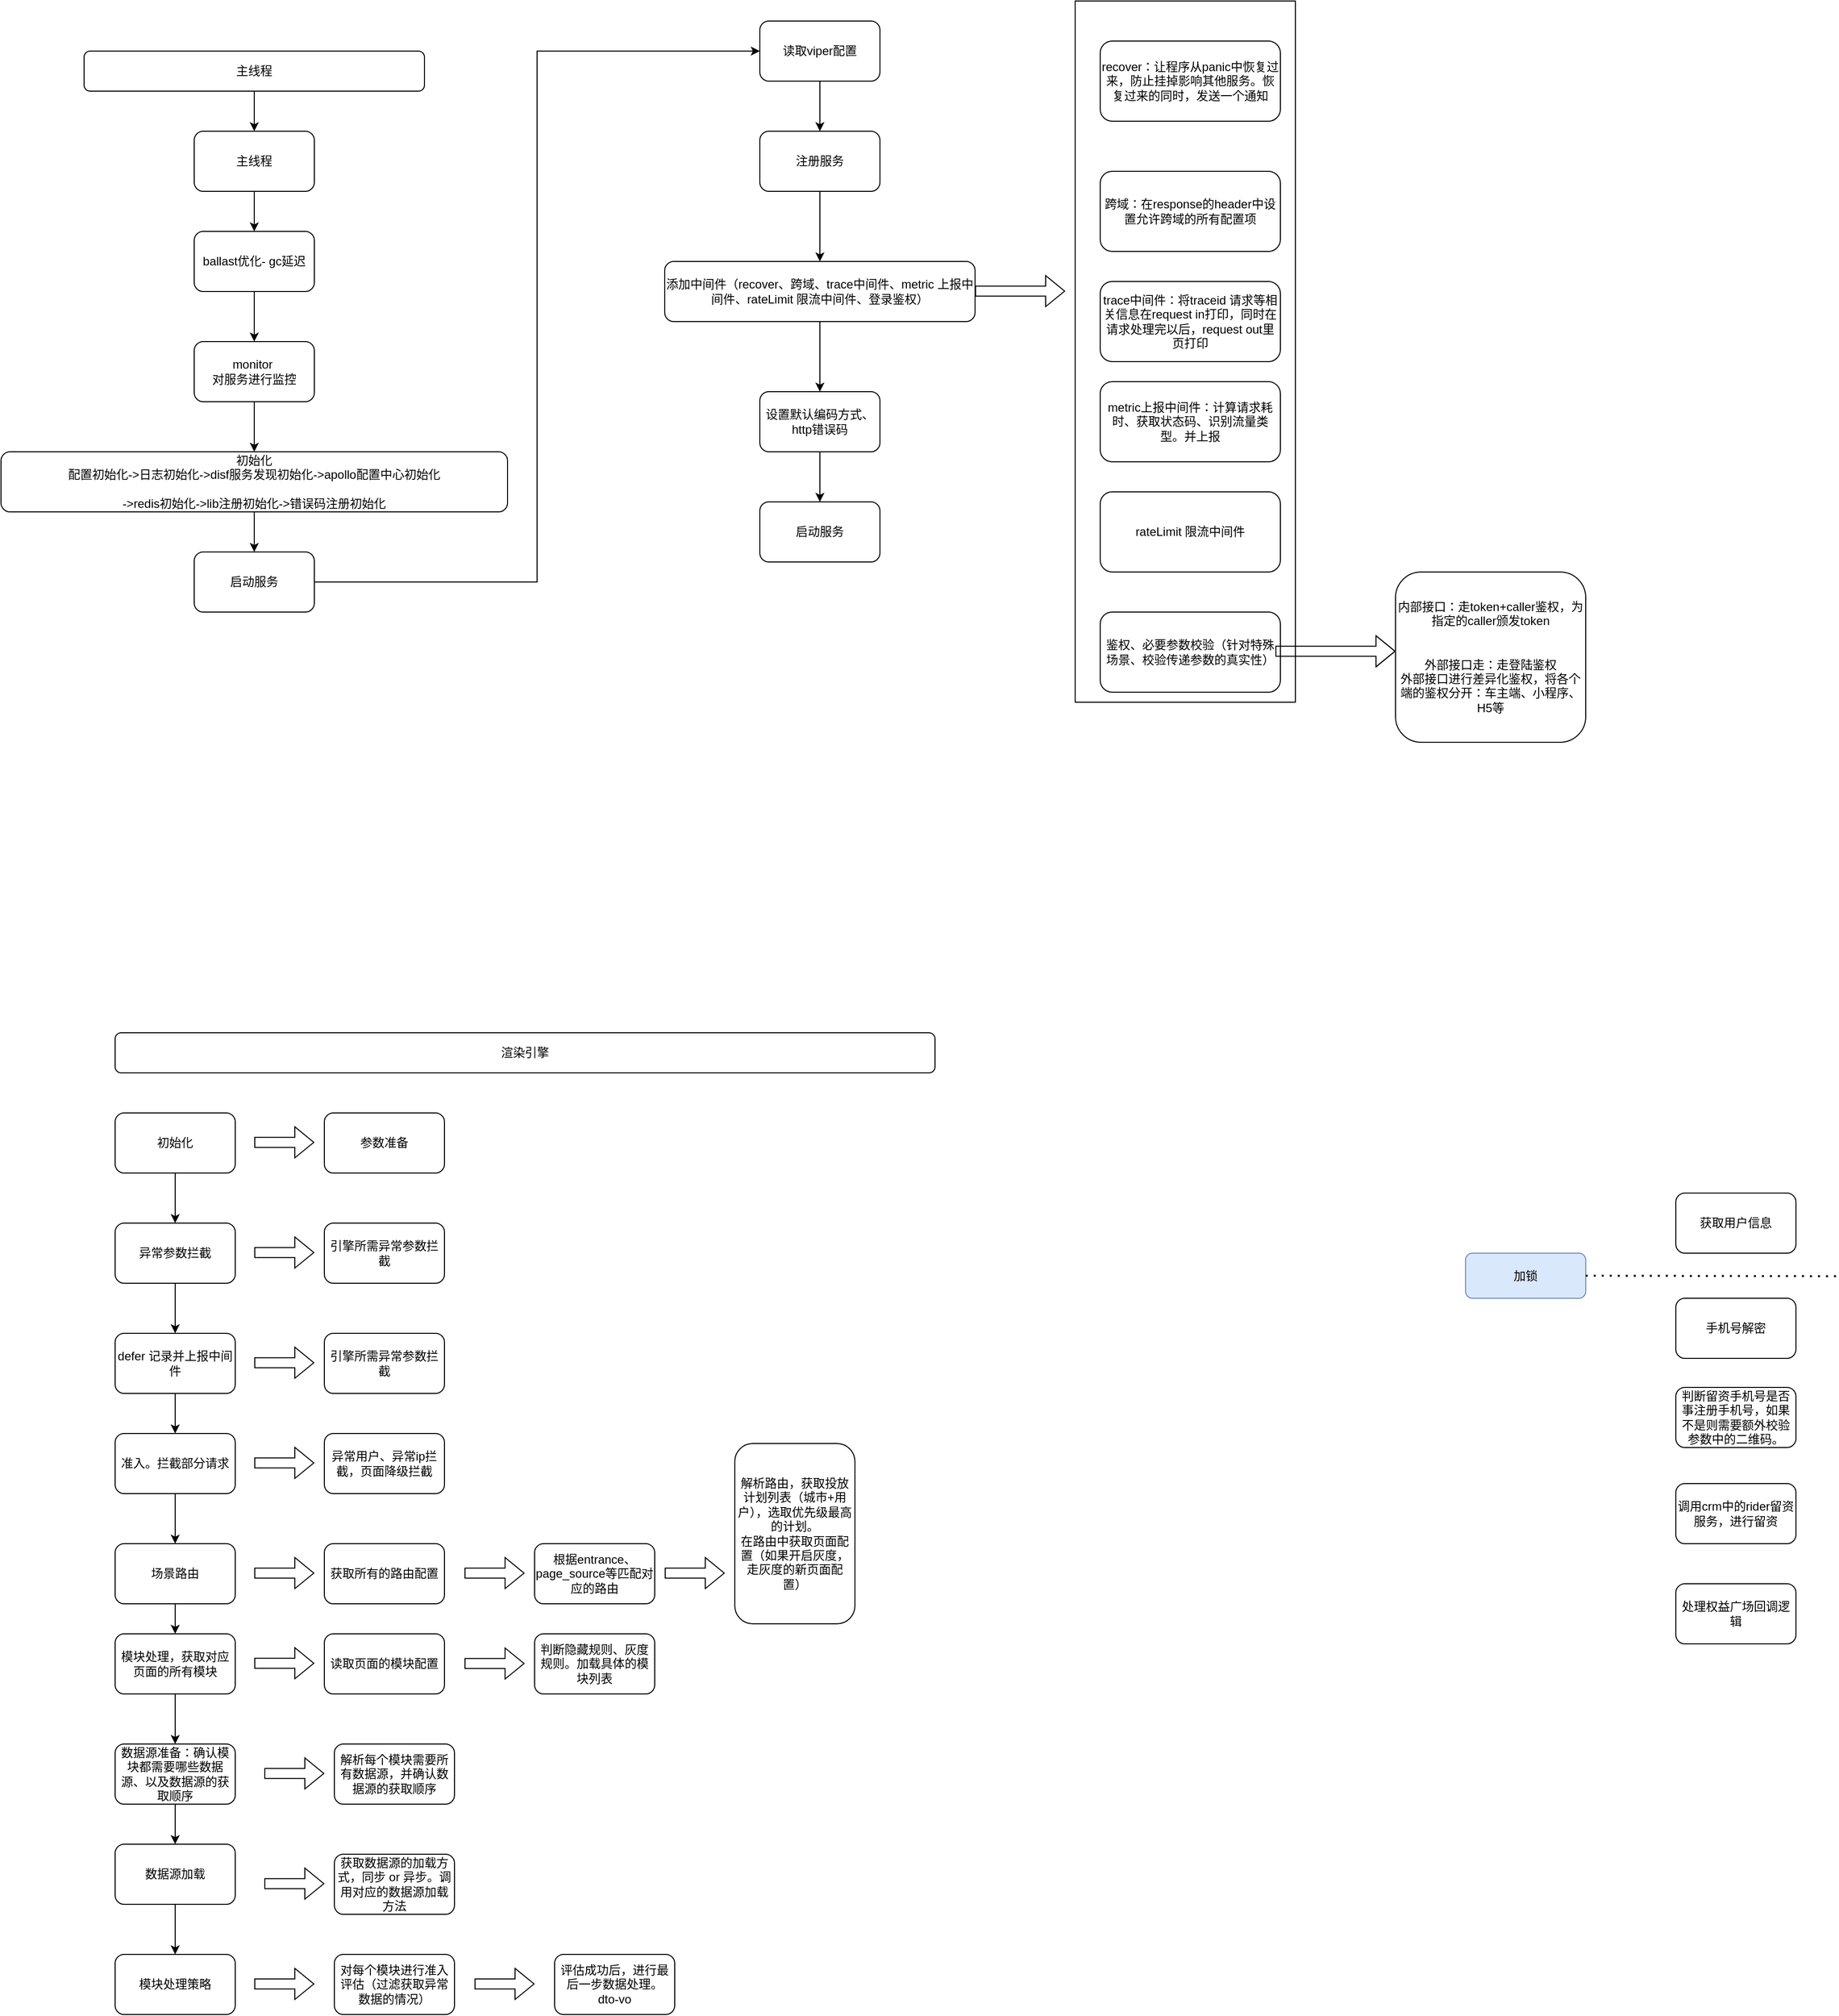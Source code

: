<mxfile version="24.4.10" type="github">
  <diagram name="第 1 页" id="m2qNsplwGHYHztVNJcIK">
    <mxGraphModel dx="1080" dy="685" grid="1" gridSize="10" guides="1" tooltips="1" connect="1" arrows="1" fold="1" page="1" pageScale="1" pageWidth="827" pageHeight="1169" math="0" shadow="0">
      <root>
        <mxCell id="0" />
        <mxCell id="1" parent="0" />
        <mxCell id="95k89rPFp5nztIDtfaFW-7" value="" style="rounded=0;whiteSpace=wrap;html=1;" parent="1" vertex="1">
          <mxGeometry x="1290" y="310" width="220" height="700" as="geometry" />
        </mxCell>
        <mxCell id="81ZPTf6w29WsHrpijZJo-10" style="edgeStyle=orthogonalEdgeStyle;rounded=0;orthogonalLoop=1;jettySize=auto;html=1;exitX=0.5;exitY=1;exitDx=0;exitDy=0;" parent="1" source="81ZPTf6w29WsHrpijZJo-3" target="81ZPTf6w29WsHrpijZJo-5" edge="1">
          <mxGeometry relative="1" as="geometry" />
        </mxCell>
        <mxCell id="81ZPTf6w29WsHrpijZJo-3" value="主线程" style="rounded=1;whiteSpace=wrap;html=1;" parent="1" vertex="1">
          <mxGeometry x="300" y="360" width="340" height="40" as="geometry" />
        </mxCell>
        <mxCell id="81ZPTf6w29WsHrpijZJo-12" style="edgeStyle=orthogonalEdgeStyle;rounded=0;orthogonalLoop=1;jettySize=auto;html=1;exitX=0.5;exitY=1;exitDx=0;exitDy=0;entryX=0.5;entryY=0;entryDx=0;entryDy=0;" parent="1" source="81ZPTf6w29WsHrpijZJo-4" target="81ZPTf6w29WsHrpijZJo-7" edge="1">
          <mxGeometry relative="1" as="geometry" />
        </mxCell>
        <mxCell id="81ZPTf6w29WsHrpijZJo-4" value="ballast优化- gc延迟" style="rounded=1;whiteSpace=wrap;html=1;" parent="1" vertex="1">
          <mxGeometry x="410" y="540" width="120" height="60" as="geometry" />
        </mxCell>
        <mxCell id="81ZPTf6w29WsHrpijZJo-11" style="edgeStyle=orthogonalEdgeStyle;rounded=0;orthogonalLoop=1;jettySize=auto;html=1;exitX=0.5;exitY=1;exitDx=0;exitDy=0;entryX=0.5;entryY=0;entryDx=0;entryDy=0;" parent="1" source="81ZPTf6w29WsHrpijZJo-5" target="81ZPTf6w29WsHrpijZJo-4" edge="1">
          <mxGeometry relative="1" as="geometry" />
        </mxCell>
        <mxCell id="81ZPTf6w29WsHrpijZJo-5" value="主线程" style="rounded=1;whiteSpace=wrap;html=1;" parent="1" vertex="1">
          <mxGeometry x="410" y="440" width="120" height="60" as="geometry" />
        </mxCell>
        <mxCell id="81ZPTf6w29WsHrpijZJo-19" style="edgeStyle=orthogonalEdgeStyle;rounded=0;orthogonalLoop=1;jettySize=auto;html=1;exitX=0.5;exitY=1;exitDx=0;exitDy=0;" parent="1" source="81ZPTf6w29WsHrpijZJo-6" target="81ZPTf6w29WsHrpijZJo-15" edge="1">
          <mxGeometry relative="1" as="geometry" />
        </mxCell>
        <mxCell id="81ZPTf6w29WsHrpijZJo-6" value="读取viper配置" style="rounded=1;whiteSpace=wrap;html=1;" parent="1" vertex="1">
          <mxGeometry x="975" y="330" width="120" height="60" as="geometry" />
        </mxCell>
        <mxCell id="81ZPTf6w29WsHrpijZJo-13" style="edgeStyle=orthogonalEdgeStyle;rounded=0;orthogonalLoop=1;jettySize=auto;html=1;exitX=0.5;exitY=1;exitDx=0;exitDy=0;entryX=0.5;entryY=0;entryDx=0;entryDy=0;" parent="1" source="81ZPTf6w29WsHrpijZJo-7" target="81ZPTf6w29WsHrpijZJo-8" edge="1">
          <mxGeometry relative="1" as="geometry" />
        </mxCell>
        <mxCell id="81ZPTf6w29WsHrpijZJo-7" value="monitor&amp;nbsp;&lt;div&gt;对服务进行监控&lt;/div&gt;" style="rounded=1;whiteSpace=wrap;html=1;" parent="1" vertex="1">
          <mxGeometry x="410" y="650" width="120" height="60" as="geometry" />
        </mxCell>
        <mxCell id="81ZPTf6w29WsHrpijZJo-14" style="edgeStyle=orthogonalEdgeStyle;rounded=0;orthogonalLoop=1;jettySize=auto;html=1;exitX=0.5;exitY=1;exitDx=0;exitDy=0;" parent="1" source="81ZPTf6w29WsHrpijZJo-8" target="81ZPTf6w29WsHrpijZJo-9" edge="1">
          <mxGeometry relative="1" as="geometry" />
        </mxCell>
        <mxCell id="81ZPTf6w29WsHrpijZJo-8" value="初始化&lt;div&gt;&lt;div&gt;配置初始化-&amp;gt;日志初始化-&amp;gt;disf服务发现初始化-&amp;gt;apollo配置中心初始化&lt;/div&gt;&lt;div&gt;&amp;nbsp; &amp;nbsp;&amp;nbsp;&lt;/div&gt;&lt;div&gt;-&amp;gt;redis初始化-&amp;gt;lib注册初始化-&amp;gt;错误码注册初始化&lt;/div&gt;&lt;/div&gt;" style="rounded=1;whiteSpace=wrap;html=1;" parent="1" vertex="1">
          <mxGeometry x="217" y="760" width="506" height="60" as="geometry" />
        </mxCell>
        <mxCell id="81ZPTf6w29WsHrpijZJo-18" style="rounded=0;orthogonalLoop=1;jettySize=auto;html=1;exitX=1;exitY=0.5;exitDx=0;exitDy=0;entryX=0;entryY=0.5;entryDx=0;entryDy=0;edgeStyle=orthogonalEdgeStyle;" parent="1" source="81ZPTf6w29WsHrpijZJo-9" target="81ZPTf6w29WsHrpijZJo-6" edge="1">
          <mxGeometry relative="1" as="geometry" />
        </mxCell>
        <mxCell id="81ZPTf6w29WsHrpijZJo-9" value="启动服务" style="rounded=1;whiteSpace=wrap;html=1;" parent="1" vertex="1">
          <mxGeometry x="410" y="860" width="120" height="60" as="geometry" />
        </mxCell>
        <mxCell id="81ZPTf6w29WsHrpijZJo-20" style="edgeStyle=orthogonalEdgeStyle;rounded=0;orthogonalLoop=1;jettySize=auto;html=1;exitX=0.5;exitY=1;exitDx=0;exitDy=0;" parent="1" source="81ZPTf6w29WsHrpijZJo-15" target="81ZPTf6w29WsHrpijZJo-16" edge="1">
          <mxGeometry relative="1" as="geometry" />
        </mxCell>
        <mxCell id="81ZPTf6w29WsHrpijZJo-15" value="注册服务" style="rounded=1;whiteSpace=wrap;html=1;" parent="1" vertex="1">
          <mxGeometry x="975" y="440" width="120" height="60" as="geometry" />
        </mxCell>
        <mxCell id="81ZPTf6w29WsHrpijZJo-21" style="edgeStyle=orthogonalEdgeStyle;rounded=0;orthogonalLoop=1;jettySize=auto;html=1;exitX=0.5;exitY=1;exitDx=0;exitDy=0;entryX=0.5;entryY=0;entryDx=0;entryDy=0;" parent="1" source="81ZPTf6w29WsHrpijZJo-16" target="81ZPTf6w29WsHrpijZJo-17" edge="1">
          <mxGeometry relative="1" as="geometry" />
        </mxCell>
        <mxCell id="81ZPTf6w29WsHrpijZJo-16" value="添加中间件（recover、跨域、trace中间件、metric 上报中间件、rateLimit 限流中间件、登录鉴权）" style="rounded=1;whiteSpace=wrap;html=1;" parent="1" vertex="1">
          <mxGeometry x="880" y="570" width="310" height="60" as="geometry" />
        </mxCell>
        <mxCell id="gUGXTbBGe3uuQuenIkA3-2" style="edgeStyle=orthogonalEdgeStyle;rounded=0;orthogonalLoop=1;jettySize=auto;html=1;exitX=0.5;exitY=1;exitDx=0;exitDy=0;" parent="1" source="81ZPTf6w29WsHrpijZJo-17" target="gUGXTbBGe3uuQuenIkA3-1" edge="1">
          <mxGeometry relative="1" as="geometry" />
        </mxCell>
        <mxCell id="81ZPTf6w29WsHrpijZJo-17" value="设置默认编码方式、http错误码" style="rounded=1;whiteSpace=wrap;html=1;" parent="1" vertex="1">
          <mxGeometry x="975" y="700" width="120" height="60" as="geometry" />
        </mxCell>
        <mxCell id="gUGXTbBGe3uuQuenIkA3-1" value="启动服务" style="rounded=1;whiteSpace=wrap;html=1;" parent="1" vertex="1">
          <mxGeometry x="975" y="810" width="120" height="60" as="geometry" />
        </mxCell>
        <mxCell id="gUGXTbBGe3uuQuenIkA3-3" value="渲染引擎" style="rounded=1;whiteSpace=wrap;html=1;" parent="1" vertex="1">
          <mxGeometry x="331" y="1340" width="819" height="40" as="geometry" />
        </mxCell>
        <mxCell id="gUGXTbBGe3uuQuenIkA3-8" value="" style="shape=flexArrow;endArrow=classic;html=1;rounded=0;" parent="1" edge="1">
          <mxGeometry width="50" height="50" relative="1" as="geometry">
            <mxPoint x="1190" y="599.58" as="sourcePoint" />
            <mxPoint x="1280" y="599.58" as="targetPoint" />
          </mxGeometry>
        </mxCell>
        <mxCell id="gUGXTbBGe3uuQuenIkA3-9" value="recover：让程序从panic中恢复过来，防止挂掉影响其他服务。恢复过来的同时，发送一个通知" style="rounded=1;whiteSpace=wrap;html=1;" parent="1" vertex="1">
          <mxGeometry x="1315" y="350" width="180" height="80" as="geometry" />
        </mxCell>
        <mxCell id="gUGXTbBGe3uuQuenIkA3-10" value="trace中间件：将traceid 请求等相关信息在request in打印，同时在请求处理完以后，request out里页打印" style="rounded=1;whiteSpace=wrap;html=1;" parent="1" vertex="1">
          <mxGeometry x="1315" y="590" width="180" height="80" as="geometry" />
        </mxCell>
        <mxCell id="gUGXTbBGe3uuQuenIkA3-11" value="跨域：在response的header中设置允许跨域的所有配置项" style="rounded=1;whiteSpace=wrap;html=1;" parent="1" vertex="1">
          <mxGeometry x="1315" y="480" width="180" height="80" as="geometry" />
        </mxCell>
        <mxCell id="95k89rPFp5nztIDtfaFW-2" value="metric上报中间件：计算请求耗时、获取状态码、识别流量类型。并上报" style="rounded=1;whiteSpace=wrap;html=1;" parent="1" vertex="1">
          <mxGeometry x="1315" y="690" width="180" height="80" as="geometry" />
        </mxCell>
        <mxCell id="95k89rPFp5nztIDtfaFW-3" value="rateLimit 限流中间件" style="rounded=1;whiteSpace=wrap;html=1;" parent="1" vertex="1">
          <mxGeometry x="1315" y="800" width="180" height="80" as="geometry" />
        </mxCell>
        <mxCell id="95k89rPFp5nztIDtfaFW-4" value="鉴权、必要参数校验（针对特殊场景、校验传递参数的真实性）" style="rounded=1;whiteSpace=wrap;html=1;" parent="1" vertex="1">
          <mxGeometry x="1315" y="920" width="180" height="80" as="geometry" />
        </mxCell>
        <mxCell id="95k89rPFp5nztIDtfaFW-5" value="" style="shape=flexArrow;endArrow=classic;html=1;rounded=0;" parent="1" edge="1">
          <mxGeometry width="50" height="50" relative="1" as="geometry">
            <mxPoint x="1490" y="959.17" as="sourcePoint" />
            <mxPoint x="1610" y="959.17" as="targetPoint" />
            <Array as="points">
              <mxPoint x="1505" y="959.17" />
            </Array>
          </mxGeometry>
        </mxCell>
        <mxCell id="95k89rPFp5nztIDtfaFW-6" value="内部接口：走token+caller鉴权，为指定的caller颁发token&lt;div&gt;&lt;span style=&quot;background-color: initial;&quot;&gt;&lt;br&gt;&lt;/span&gt;&lt;/div&gt;&lt;div&gt;&lt;span style=&quot;background-color: initial;&quot;&gt;&lt;br&gt;&lt;/span&gt;&lt;/div&gt;&lt;div&gt;&lt;span style=&quot;background-color: initial;&quot;&gt;外部接口走：走登陆鉴权&lt;/span&gt;&lt;div&gt;外部接口进行差异化鉴权，将各个端的鉴权分开：车主端、小程序、H5等&lt;/div&gt;&lt;/div&gt;" style="rounded=1;whiteSpace=wrap;html=1;" parent="1" vertex="1">
          <mxGeometry x="1610" y="880" width="190" height="170" as="geometry" />
        </mxCell>
        <mxCell id="95k89rPFp5nztIDtfaFW-16" style="edgeStyle=orthogonalEdgeStyle;rounded=0;orthogonalLoop=1;jettySize=auto;html=1;exitX=0.5;exitY=1;exitDx=0;exitDy=0;" parent="1" source="95k89rPFp5nztIDtfaFW-9" target="95k89rPFp5nztIDtfaFW-10" edge="1">
          <mxGeometry relative="1" as="geometry" />
        </mxCell>
        <mxCell id="95k89rPFp5nztIDtfaFW-9" value="初始化" style="rounded=1;whiteSpace=wrap;html=1;" parent="1" vertex="1">
          <mxGeometry x="331" y="1420" width="120" height="60" as="geometry" />
        </mxCell>
        <mxCell id="95k89rPFp5nztIDtfaFW-17" style="edgeStyle=orthogonalEdgeStyle;rounded=0;orthogonalLoop=1;jettySize=auto;html=1;exitX=0.5;exitY=1;exitDx=0;exitDy=0;" parent="1" source="95k89rPFp5nztIDtfaFW-10" target="95k89rPFp5nztIDtfaFW-11" edge="1">
          <mxGeometry relative="1" as="geometry" />
        </mxCell>
        <mxCell id="95k89rPFp5nztIDtfaFW-10" value="异常参数拦截" style="rounded=1;whiteSpace=wrap;html=1;" parent="1" vertex="1">
          <mxGeometry x="331" y="1530" width="120" height="60" as="geometry" />
        </mxCell>
        <mxCell id="95k89rPFp5nztIDtfaFW-18" style="edgeStyle=orthogonalEdgeStyle;rounded=0;orthogonalLoop=1;jettySize=auto;html=1;exitX=0.5;exitY=1;exitDx=0;exitDy=0;" parent="1" source="95k89rPFp5nztIDtfaFW-11" target="95k89rPFp5nztIDtfaFW-12" edge="1">
          <mxGeometry relative="1" as="geometry" />
        </mxCell>
        <mxCell id="95k89rPFp5nztIDtfaFW-11" value="defer 记录并上报中间件" style="rounded=1;whiteSpace=wrap;html=1;" parent="1" vertex="1">
          <mxGeometry x="331" y="1640" width="120" height="60" as="geometry" />
        </mxCell>
        <mxCell id="95k89rPFp5nztIDtfaFW-19" style="edgeStyle=orthogonalEdgeStyle;rounded=0;orthogonalLoop=1;jettySize=auto;html=1;exitX=0.5;exitY=1;exitDx=0;exitDy=0;" parent="1" source="95k89rPFp5nztIDtfaFW-12" target="95k89rPFp5nztIDtfaFW-13" edge="1">
          <mxGeometry relative="1" as="geometry" />
        </mxCell>
        <mxCell id="95k89rPFp5nztIDtfaFW-12" value="准入。拦截部分请求&lt;span style=&quot;color: rgba(0, 0, 0, 0); font-family: monospace; font-size: 0px; text-align: start; text-wrap: nowrap;&quot;&gt;%3CmxGraphModel%3E%3Croot%3E%3CmxCell%20id%3D%220%22%2F%3E%3CmxCell%20id%3D%221%22%20parent%3D%220%22%2F%3E%3CmxCell%20id%3D%222%22%20value%3D%22defer%20%E8%AE%B0%E5%BD%95%E5%B9%B6%E4%B8%8A%E6%8A%A5%E4%B8%AD%E9%97%B4%E4%BB%B6%22%20style%3D%22rounded%3D1%3BwhiteSpace%3Dwrap%3Bhtml%3D1%3B%22%20vertex%3D%221%22%20parent%3D%221%22%3E%3CmxGeometry%20x%3D%22680%22%20y%3D%221420%22%20width%3D%22120%22%20height%3D%2260%22%20as%3D%22geometry%22%2F%3E%3C%2FmxCell%3E%3C%2Froot%3E%3C%2FmxGraphModel%3E&lt;/span&gt;" style="rounded=1;whiteSpace=wrap;html=1;" parent="1" vertex="1">
          <mxGeometry x="331" y="1740" width="120" height="60" as="geometry" />
        </mxCell>
        <mxCell id="95k89rPFp5nztIDtfaFW-20" style="edgeStyle=orthogonalEdgeStyle;rounded=0;orthogonalLoop=1;jettySize=auto;html=1;exitX=0.5;exitY=1;exitDx=0;exitDy=0;" parent="1" source="95k89rPFp5nztIDtfaFW-13" target="95k89rPFp5nztIDtfaFW-14" edge="1">
          <mxGeometry relative="1" as="geometry" />
        </mxCell>
        <mxCell id="95k89rPFp5nztIDtfaFW-13" value="场景路由" style="rounded=1;whiteSpace=wrap;html=1;" parent="1" vertex="1">
          <mxGeometry x="331" y="1850" width="120" height="60" as="geometry" />
        </mxCell>
        <mxCell id="95k89rPFp5nztIDtfaFW-21" style="edgeStyle=orthogonalEdgeStyle;rounded=0;orthogonalLoop=1;jettySize=auto;html=1;exitX=0.5;exitY=1;exitDx=0;exitDy=0;" parent="1" source="95k89rPFp5nztIDtfaFW-14" target="95k89rPFp5nztIDtfaFW-22" edge="1">
          <mxGeometry relative="1" as="geometry">
            <mxPoint x="391.0" y="2050" as="targetPoint" />
          </mxGeometry>
        </mxCell>
        <mxCell id="95k89rPFp5nztIDtfaFW-14" value="模块处理，获取对应页面的所有模块" style="rounded=1;whiteSpace=wrap;html=1;" parent="1" vertex="1">
          <mxGeometry x="331" y="1940" width="120" height="60" as="geometry" />
        </mxCell>
        <mxCell id="95k89rPFp5nztIDtfaFW-25" style="edgeStyle=orthogonalEdgeStyle;rounded=0;orthogonalLoop=1;jettySize=auto;html=1;exitX=0.5;exitY=1;exitDx=0;exitDy=0;" parent="1" source="95k89rPFp5nztIDtfaFW-22" target="95k89rPFp5nztIDtfaFW-24" edge="1">
          <mxGeometry relative="1" as="geometry" />
        </mxCell>
        <mxCell id="95k89rPFp5nztIDtfaFW-22" value="数据源准备：确认模块都需要哪些数据源、以及数据源的获取顺序" style="rounded=1;whiteSpace=wrap;html=1;" parent="1" vertex="1">
          <mxGeometry x="331" y="2050" width="120" height="60" as="geometry" />
        </mxCell>
        <mxCell id="95k89rPFp5nztIDtfaFW-27" style="edgeStyle=orthogonalEdgeStyle;rounded=0;orthogonalLoop=1;jettySize=auto;html=1;exitX=0.5;exitY=1;exitDx=0;exitDy=0;" parent="1" source="95k89rPFp5nztIDtfaFW-24" target="95k89rPFp5nztIDtfaFW-26" edge="1">
          <mxGeometry relative="1" as="geometry" />
        </mxCell>
        <mxCell id="95k89rPFp5nztIDtfaFW-24" value="数据源加载" style="rounded=1;whiteSpace=wrap;html=1;" parent="1" vertex="1">
          <mxGeometry x="331" y="2150" width="120" height="60" as="geometry" />
        </mxCell>
        <mxCell id="95k89rPFp5nztIDtfaFW-26" value="模块处理策略" style="rounded=1;whiteSpace=wrap;html=1;" parent="1" vertex="1">
          <mxGeometry x="331" y="2260" width="120" height="60" as="geometry" />
        </mxCell>
        <mxCell id="95k89rPFp5nztIDtfaFW-29" value="" style="shape=flexArrow;endArrow=classic;html=1;rounded=0;" parent="1" edge="1">
          <mxGeometry width="50" height="50" relative="1" as="geometry">
            <mxPoint x="470" y="1449.33" as="sourcePoint" />
            <mxPoint x="530" y="1449.33" as="targetPoint" />
          </mxGeometry>
        </mxCell>
        <mxCell id="95k89rPFp5nztIDtfaFW-30" value="参数准备" style="rounded=1;whiteSpace=wrap;html=1;" parent="1" vertex="1">
          <mxGeometry x="540" y="1420" width="120" height="60" as="geometry" />
        </mxCell>
        <mxCell id="95k89rPFp5nztIDtfaFW-31" value="" style="shape=flexArrow;endArrow=classic;html=1;rounded=0;" parent="1" edge="1">
          <mxGeometry width="50" height="50" relative="1" as="geometry">
            <mxPoint x="470" y="1559.33" as="sourcePoint" />
            <mxPoint x="530" y="1559.33" as="targetPoint" />
          </mxGeometry>
        </mxCell>
        <mxCell id="95k89rPFp5nztIDtfaFW-32" value="引擎所需异常参数拦截" style="rounded=1;whiteSpace=wrap;html=1;" parent="1" vertex="1">
          <mxGeometry x="540" y="1530" width="120" height="60" as="geometry" />
        </mxCell>
        <mxCell id="95k89rPFp5nztIDtfaFW-33" value="" style="shape=flexArrow;endArrow=classic;html=1;rounded=0;" parent="1" edge="1">
          <mxGeometry width="50" height="50" relative="1" as="geometry">
            <mxPoint x="470" y="1669.33" as="sourcePoint" />
            <mxPoint x="530" y="1669.33" as="targetPoint" />
          </mxGeometry>
        </mxCell>
        <mxCell id="95k89rPFp5nztIDtfaFW-34" value="引擎所需异常参数拦截" style="rounded=1;whiteSpace=wrap;html=1;" parent="1" vertex="1">
          <mxGeometry x="540" y="1640" width="120" height="60" as="geometry" />
        </mxCell>
        <mxCell id="95k89rPFp5nztIDtfaFW-35" value="" style="shape=flexArrow;endArrow=classic;html=1;rounded=0;" parent="1" edge="1">
          <mxGeometry width="50" height="50" relative="1" as="geometry">
            <mxPoint x="470" y="1769.33" as="sourcePoint" />
            <mxPoint x="530" y="1769.33" as="targetPoint" />
          </mxGeometry>
        </mxCell>
        <mxCell id="95k89rPFp5nztIDtfaFW-36" value="异常用户、异常ip拦截，页面降级拦截" style="rounded=1;whiteSpace=wrap;html=1;" parent="1" vertex="1">
          <mxGeometry x="540" y="1740" width="120" height="60" as="geometry" />
        </mxCell>
        <mxCell id="95k89rPFp5nztIDtfaFW-38" value="" style="shape=flexArrow;endArrow=classic;html=1;rounded=0;" parent="1" edge="1">
          <mxGeometry width="50" height="50" relative="1" as="geometry">
            <mxPoint x="470" y="1879.33" as="sourcePoint" />
            <mxPoint x="530" y="1879.33" as="targetPoint" />
          </mxGeometry>
        </mxCell>
        <mxCell id="95k89rPFp5nztIDtfaFW-39" value="获取所有的路由配置" style="rounded=1;whiteSpace=wrap;html=1;" parent="1" vertex="1">
          <mxGeometry x="540" y="1850" width="120" height="60" as="geometry" />
        </mxCell>
        <mxCell id="95k89rPFp5nztIDtfaFW-41" value="" style="shape=flexArrow;endArrow=classic;html=1;rounded=0;" parent="1" edge="1">
          <mxGeometry width="50" height="50" relative="1" as="geometry">
            <mxPoint x="680" y="1879.33" as="sourcePoint" />
            <mxPoint x="740" y="1879.33" as="targetPoint" />
          </mxGeometry>
        </mxCell>
        <mxCell id="95k89rPFp5nztIDtfaFW-42" value="根据entrance、page_source等匹配对应的路由" style="rounded=1;whiteSpace=wrap;html=1;" parent="1" vertex="1">
          <mxGeometry x="750" y="1850" width="120" height="60" as="geometry" />
        </mxCell>
        <mxCell id="95k89rPFp5nztIDtfaFW-44" value="" style="shape=flexArrow;endArrow=classic;html=1;rounded=0;" parent="1" edge="1">
          <mxGeometry width="50" height="50" relative="1" as="geometry">
            <mxPoint x="880" y="1879.33" as="sourcePoint" />
            <mxPoint x="940" y="1879.33" as="targetPoint" />
          </mxGeometry>
        </mxCell>
        <mxCell id="95k89rPFp5nztIDtfaFW-45" value="解析路由，获取投放计划列表（城市+用户），选取优先级最高的计划。&lt;div&gt;在路由中获取页面配置（如果开启灰度，走灰度的新页面配置）&lt;br&gt;&lt;/div&gt;" style="rounded=1;whiteSpace=wrap;html=1;" parent="1" vertex="1">
          <mxGeometry x="950" y="1750" width="120" height="180" as="geometry" />
        </mxCell>
        <mxCell id="95k89rPFp5nztIDtfaFW-48" value="" style="shape=flexArrow;endArrow=classic;html=1;rounded=0;" parent="1" edge="1">
          <mxGeometry width="50" height="50" relative="1" as="geometry">
            <mxPoint x="470" y="1969.33" as="sourcePoint" />
            <mxPoint x="530" y="1969.33" as="targetPoint" />
          </mxGeometry>
        </mxCell>
        <mxCell id="95k89rPFp5nztIDtfaFW-49" value="读取页面的模块配置" style="rounded=1;whiteSpace=wrap;html=1;" parent="1" vertex="1">
          <mxGeometry x="540" y="1940" width="120" height="60" as="geometry" />
        </mxCell>
        <mxCell id="95k89rPFp5nztIDtfaFW-50" value="判断隐藏规则、灰度规则。加载具体的模块列表" style="rounded=1;whiteSpace=wrap;html=1;" parent="1" vertex="1">
          <mxGeometry x="750" y="1940" width="120" height="60" as="geometry" />
        </mxCell>
        <mxCell id="95k89rPFp5nztIDtfaFW-51" value="" style="shape=flexArrow;endArrow=classic;html=1;rounded=0;" parent="1" edge="1">
          <mxGeometry width="50" height="50" relative="1" as="geometry">
            <mxPoint x="680" y="1969.62" as="sourcePoint" />
            <mxPoint x="740" y="1969.62" as="targetPoint" />
          </mxGeometry>
        </mxCell>
        <mxCell id="95k89rPFp5nztIDtfaFW-54" value="" style="shape=flexArrow;endArrow=classic;html=1;rounded=0;" parent="1" edge="1">
          <mxGeometry width="50" height="50" relative="1" as="geometry">
            <mxPoint x="480" y="2079.33" as="sourcePoint" />
            <mxPoint x="540" y="2079.33" as="targetPoint" />
          </mxGeometry>
        </mxCell>
        <mxCell id="95k89rPFp5nztIDtfaFW-55" value="解析每个模块需要所有数据源，并确认数据源的获取顺序" style="rounded=1;whiteSpace=wrap;html=1;" parent="1" vertex="1">
          <mxGeometry x="550" y="2050" width="120" height="60" as="geometry" />
        </mxCell>
        <mxCell id="95k89rPFp5nztIDtfaFW-57" value="" style="shape=flexArrow;endArrow=classic;html=1;rounded=0;" parent="1" edge="1">
          <mxGeometry width="50" height="50" relative="1" as="geometry">
            <mxPoint x="480" y="2189.33" as="sourcePoint" />
            <mxPoint x="540" y="2189.33" as="targetPoint" />
          </mxGeometry>
        </mxCell>
        <mxCell id="95k89rPFp5nztIDtfaFW-58" value="获取数据源的加载方式，同步 or 异步。调用对应的数据源加载方法" style="rounded=1;whiteSpace=wrap;html=1;" parent="1" vertex="1">
          <mxGeometry x="550" y="2160" width="120" height="60" as="geometry" />
        </mxCell>
        <mxCell id="95k89rPFp5nztIDtfaFW-59" value="对每个模块进行准入评估（过滤获取异常数据的情况）" style="rounded=1;whiteSpace=wrap;html=1;" parent="1" vertex="1">
          <mxGeometry x="550" y="2260" width="120" height="60" as="geometry" />
        </mxCell>
        <mxCell id="95k89rPFp5nztIDtfaFW-60" value="" style="shape=flexArrow;endArrow=classic;html=1;rounded=0;" parent="1" edge="1">
          <mxGeometry width="50" height="50" relative="1" as="geometry">
            <mxPoint x="470" y="2289.47" as="sourcePoint" />
            <mxPoint x="530" y="2289.47" as="targetPoint" />
          </mxGeometry>
        </mxCell>
        <mxCell id="95k89rPFp5nztIDtfaFW-61" value="评估成功后，进行最后一步数据处理。&lt;div&gt;dto-vo&lt;/div&gt;" style="rounded=1;whiteSpace=wrap;html=1;" parent="1" vertex="1">
          <mxGeometry x="770" y="2260" width="120" height="60" as="geometry" />
        </mxCell>
        <mxCell id="95k89rPFp5nztIDtfaFW-62" value="" style="shape=flexArrow;endArrow=classic;html=1;rounded=0;" parent="1" edge="1">
          <mxGeometry width="50" height="50" relative="1" as="geometry">
            <mxPoint x="690" y="2289.47" as="sourcePoint" />
            <mxPoint x="750" y="2289.47" as="targetPoint" />
          </mxGeometry>
        </mxCell>
        <mxCell id="RKi0RXdLV3BBvAYUonXw-1" value="获取用户信息" style="rounded=1;whiteSpace=wrap;html=1;" vertex="1" parent="1">
          <mxGeometry x="1890" y="1500" width="120" height="60" as="geometry" />
        </mxCell>
        <mxCell id="RKi0RXdLV3BBvAYUonXw-2" value="加锁" style="rounded=1;whiteSpace=wrap;html=1;fillColor=#dae8fc;strokeColor=#6c8ebf;" vertex="1" parent="1">
          <mxGeometry x="1680" y="1560" width="120" height="45" as="geometry" />
        </mxCell>
        <mxCell id="RKi0RXdLV3BBvAYUonXw-3" value="手机号解密" style="rounded=1;whiteSpace=wrap;html=1;" vertex="1" parent="1">
          <mxGeometry x="1890" y="1605" width="120" height="60" as="geometry" />
        </mxCell>
        <mxCell id="RKi0RXdLV3BBvAYUonXw-4" value="" style="endArrow=none;dashed=1;html=1;dashPattern=1 3;strokeWidth=2;rounded=0;exitX=1;exitY=0.5;exitDx=0;exitDy=0;" edge="1" parent="1" source="RKi0RXdLV3BBvAYUonXw-2">
          <mxGeometry width="50" height="50" relative="1" as="geometry">
            <mxPoint x="1800" y="1705" as="sourcePoint" />
            <mxPoint x="2050" y="1583" as="targetPoint" />
          </mxGeometry>
        </mxCell>
        <mxCell id="RKi0RXdLV3BBvAYUonXw-5" value="判断留资手机号是否事注册手机号，如果不是则需要额外校验参数中的二维码。" style="rounded=1;whiteSpace=wrap;html=1;" vertex="1" parent="1">
          <mxGeometry x="1890" y="1694" width="120" height="60" as="geometry" />
        </mxCell>
        <mxCell id="RKi0RXdLV3BBvAYUonXw-6" value="调用crm中的rider留资服务，进行留资" style="rounded=1;whiteSpace=wrap;html=1;" vertex="1" parent="1">
          <mxGeometry x="1890" y="1790" width="120" height="60" as="geometry" />
        </mxCell>
        <mxCell id="RKi0RXdLV3BBvAYUonXw-7" value="处理权益广场回调逻辑" style="rounded=1;whiteSpace=wrap;html=1;" vertex="1" parent="1">
          <mxGeometry x="1890" y="1890" width="120" height="60" as="geometry" />
        </mxCell>
      </root>
    </mxGraphModel>
  </diagram>
</mxfile>
